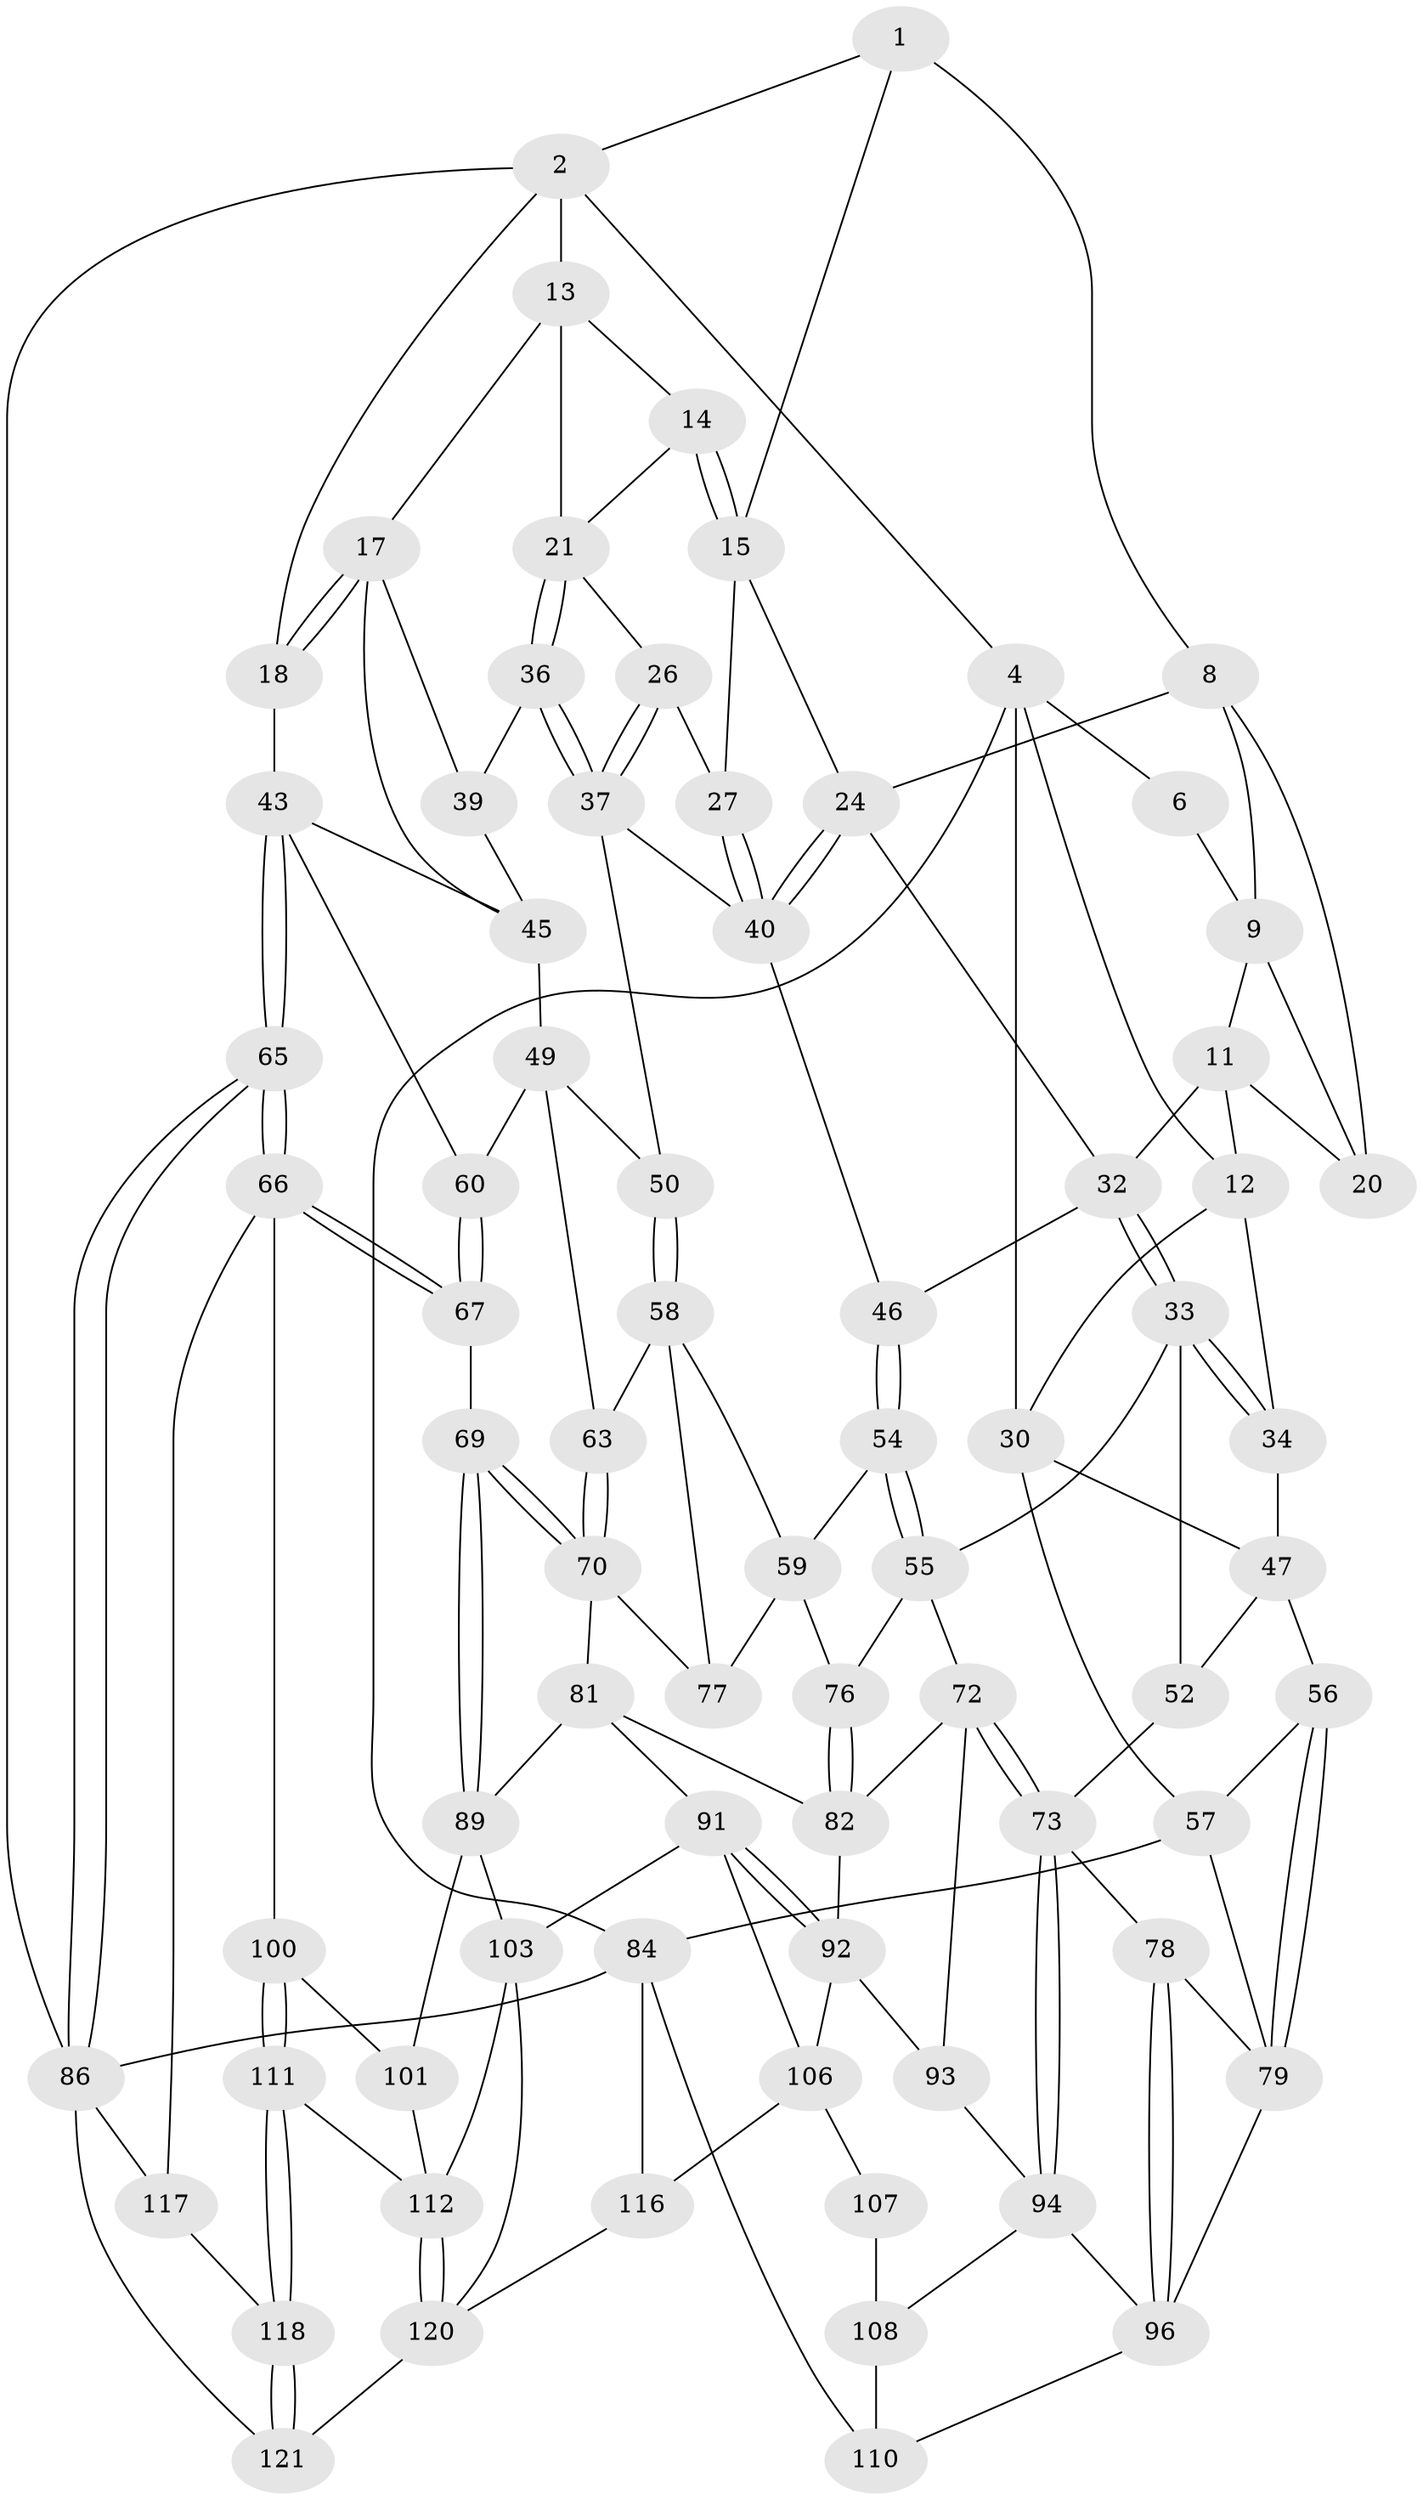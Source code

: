 // original degree distribution, {3: 0.01639344262295082, 4: 0.22950819672131148, 6: 0.21311475409836064, 5: 0.5409836065573771}
// Generated by graph-tools (version 1.1) at 2025/42/03/06/25 10:42:32]
// undirected, 76 vertices, 166 edges
graph export_dot {
graph [start="1"]
  node [color=gray90,style=filled];
  1 [pos="+0.49596374012028+0",super="+7"];
  2 [pos="+0.6964833409967792+0",super="+3"];
  4 [pos="+0+0",super="+5"];
  6 [pos="+0.175797968281753+0"];
  8 [pos="+0.3946135110827564+0.06106083533087765",super="+19"];
  9 [pos="+0.3380697702776487+0.018121117499786368",super="+10"];
  11 [pos="+0.2091672984543428+0.08568647596866548",super="+28"];
  12 [pos="+0.18755723297476068+0.07938833674181048",super="+29"];
  13 [pos="+0.696773955580087+0",super="+16"];
  14 [pos="+0.5393015606333388+0.07581614235925865"];
  15 [pos="+0.4684340736127571+0.11417029390883873",super="+23"];
  17 [pos="+0.9240192905632328+0.12786988250598771",super="+38"];
  18 [pos="+1+0.045625426453784874"];
  20 [pos="+0.32727592624522195+0.13318522495043503"];
  21 [pos="+0.7148890530380712+0.11376922111669925",super="+22"];
  24 [pos="+0.4454402459411325+0.16381613094153608",super="+25"];
  26 [pos="+0.5745596700700191+0.1898785009271118"];
  27 [pos="+0.5628974004344295+0.18651016204393572"];
  30 [pos="+0+0.13246044283291047",super="+31"];
  32 [pos="+0.26828856702293974+0.2589785334289939",super="+35"];
  33 [pos="+0.2520228805477635+0.261101085345464",super="+51"];
  34 [pos="+0.17153257599598998+0.20307371411840494"];
  36 [pos="+0.7132707155365758+0.20440062324617422"];
  37 [pos="+0.6247708933385717+0.24591203484783827",super="+41"];
  39 [pos="+0.7150810007531578+0.20595457199105055"];
  40 [pos="+0.47110687330146606+0.2702443313355187",super="+42"];
  43 [pos="+1+0.38540358032142236",super="+44"];
  45 [pos="+0.8532174297947932+0.3202490779744232",super="+48"];
  46 [pos="+0.4221450216192542+0.3635310000246781"];
  47 [pos="+0.09037247221038702+0.2920250310779633",super="+53"];
  49 [pos="+0.6694271465535606+0.38753057064219054",super="+62"];
  50 [pos="+0.6166018118471104+0.3389342314582466"];
  52 [pos="+0.16410461910353438+0.4107523456162707"];
  54 [pos="+0.42234538049979603+0.38062746352209537"];
  55 [pos="+0.3354962093994309+0.4468157700636617",super="+71"];
  56 [pos="+0.0701455465039357+0.4013577559455087"];
  57 [pos="+0+0.36079114316914546",super="+83"];
  58 [pos="+0.5383957516512867+0.4279249588288019",super="+64"];
  59 [pos="+0.4389759200171981+0.39900013445772653",super="+75"];
  60 [pos="+0.8411696816742277+0.3813756669281618",super="+61"];
  63 [pos="+0.654770006091648+0.48233307185719976"];
  65 [pos="+1+0.6747537847489569"];
  66 [pos="+1+0.6762928077375913",super="+99"];
  67 [pos="+1+0.6503759200159809",super="+68"];
  69 [pos="+0.744692321112365+0.6171596250829374"];
  70 [pos="+0.7133688171239643+0.5914378566239057",super="+80"];
  72 [pos="+0.2832610800126929+0.5861044653009286",super="+88"];
  73 [pos="+0.26801745457071224+0.596555717913804",super="+74"];
  76 [pos="+0.45686575064842955+0.5788260548516362"];
  77 [pos="+0.557935858570451+0.5021746648949629"];
  78 [pos="+0.19292508881695666+0.604717119316921"];
  79 [pos="+0.05702786931819564+0.6230565917430204",super="+85"];
  81 [pos="+0.5088094080156131+0.6193680811051506",super="+90"];
  82 [pos="+0.4860352017371512+0.6218077073495959",super="+87"];
  84 [pos="+0+1",super="+115"];
  86 [pos="+1+1",super="+119"];
  89 [pos="+0.7379919378038232+0.6324165937838152",super="+102"];
  91 [pos="+0.5261695269223448+0.7896273851345433",super="+105"];
  92 [pos="+0.515218008394062+0.7760281569727895",super="+97"];
  93 [pos="+0.34437189528711615+0.7316373404933333"];
  94 [pos="+0.30988425232260697+0.7066947232518493",super="+95"];
  96 [pos="+0.1846407794379823+0.77680702804638",super="+98"];
  100 [pos="+0.7891579549364205+0.804897754162761"];
  101 [pos="+0.7747511492758145+0.7998840689458561"];
  103 [pos="+0.6523883992133684+0.8405679078733918",super="+104"];
  106 [pos="+0.35010712062828336+0.8479099220472183",super="+114"];
  107 [pos="+0.3278011823811867+0.8501451467445157"];
  108 [pos="+0.2567842794604643+0.8106016082668464",super="+109"];
  110 [pos="+0.011141394035752724+1"];
  111 [pos="+0.8213127200308616+0.9332923286683238"];
  112 [pos="+0.7832330043171506+0.9327632816210154",super="+113"];
  116 [pos="+0.4420124388801021+1"];
  117 [pos="+0.9277270523871329+0.8481271540738253"];
  118 [pos="+0.8442519668594045+0.9382620708038716"];
  120 [pos="+0.7306066732499921+0.9832192358149309",super="+122"];
  121 [pos="+0.9902033583207627+1"];
  1 -- 2;
  1 -- 8;
  1 -- 15;
  2 -- 13;
  2 -- 18;
  2 -- 4;
  2 -- 86;
  4 -- 84;
  4 -- 30;
  4 -- 12;
  4 -- 6;
  6 -- 9;
  8 -- 9;
  8 -- 24;
  8 -- 20;
  9 -- 11;
  9 -- 20;
  11 -- 12;
  11 -- 32;
  11 -- 20;
  12 -- 34;
  12 -- 30;
  13 -- 14;
  13 -- 17;
  13 -- 21;
  14 -- 15;
  14 -- 15;
  14 -- 21;
  15 -- 24;
  15 -- 27;
  17 -- 18;
  17 -- 18;
  17 -- 45;
  17 -- 39;
  18 -- 43;
  21 -- 36;
  21 -- 36;
  21 -- 26;
  24 -- 40;
  24 -- 40;
  24 -- 32;
  26 -- 27;
  26 -- 37;
  26 -- 37;
  27 -- 40;
  27 -- 40;
  30 -- 47;
  30 -- 57;
  32 -- 33;
  32 -- 33;
  32 -- 46;
  33 -- 34;
  33 -- 34;
  33 -- 52;
  33 -- 55;
  34 -- 47;
  36 -- 37;
  36 -- 37;
  36 -- 39;
  37 -- 50;
  37 -- 40;
  39 -- 45;
  40 -- 46;
  43 -- 65;
  43 -- 65;
  43 -- 60;
  43 -- 45;
  45 -- 49;
  46 -- 54;
  46 -- 54;
  47 -- 56;
  47 -- 52;
  49 -- 50;
  49 -- 63;
  49 -- 60;
  50 -- 58;
  50 -- 58;
  52 -- 73;
  54 -- 55;
  54 -- 55;
  54 -- 59;
  55 -- 72;
  55 -- 76;
  56 -- 57;
  56 -- 79;
  56 -- 79;
  57 -- 84;
  57 -- 79;
  58 -- 59;
  58 -- 77;
  58 -- 63;
  59 -- 76;
  59 -- 77;
  60 -- 67 [weight=2];
  60 -- 67;
  63 -- 70;
  63 -- 70;
  65 -- 66;
  65 -- 66;
  65 -- 86;
  65 -- 86;
  66 -- 67;
  66 -- 67;
  66 -- 100;
  66 -- 117;
  67 -- 69;
  69 -- 70;
  69 -- 70;
  69 -- 89;
  69 -- 89;
  70 -- 81;
  70 -- 77;
  72 -- 73;
  72 -- 73;
  72 -- 82;
  72 -- 93;
  73 -- 94;
  73 -- 94;
  73 -- 78;
  76 -- 82;
  76 -- 82;
  78 -- 79;
  78 -- 96;
  78 -- 96;
  79 -- 96;
  81 -- 82;
  81 -- 89;
  81 -- 91;
  82 -- 92;
  84 -- 86;
  84 -- 116;
  84 -- 110;
  86 -- 121;
  86 -- 117;
  89 -- 101;
  89 -- 103;
  91 -- 92;
  91 -- 92;
  91 -- 106;
  91 -- 103;
  92 -- 106;
  92 -- 93;
  93 -- 94;
  94 -- 96;
  94 -- 108;
  96 -- 110;
  100 -- 101;
  100 -- 111;
  100 -- 111;
  101 -- 112;
  103 -- 112;
  103 -- 120;
  106 -- 107;
  106 -- 116;
  107 -- 108 [weight=2];
  108 -- 110;
  111 -- 112;
  111 -- 118;
  111 -- 118;
  112 -- 120;
  112 -- 120;
  116 -- 120;
  117 -- 118;
  118 -- 121;
  118 -- 121;
  120 -- 121;
}
